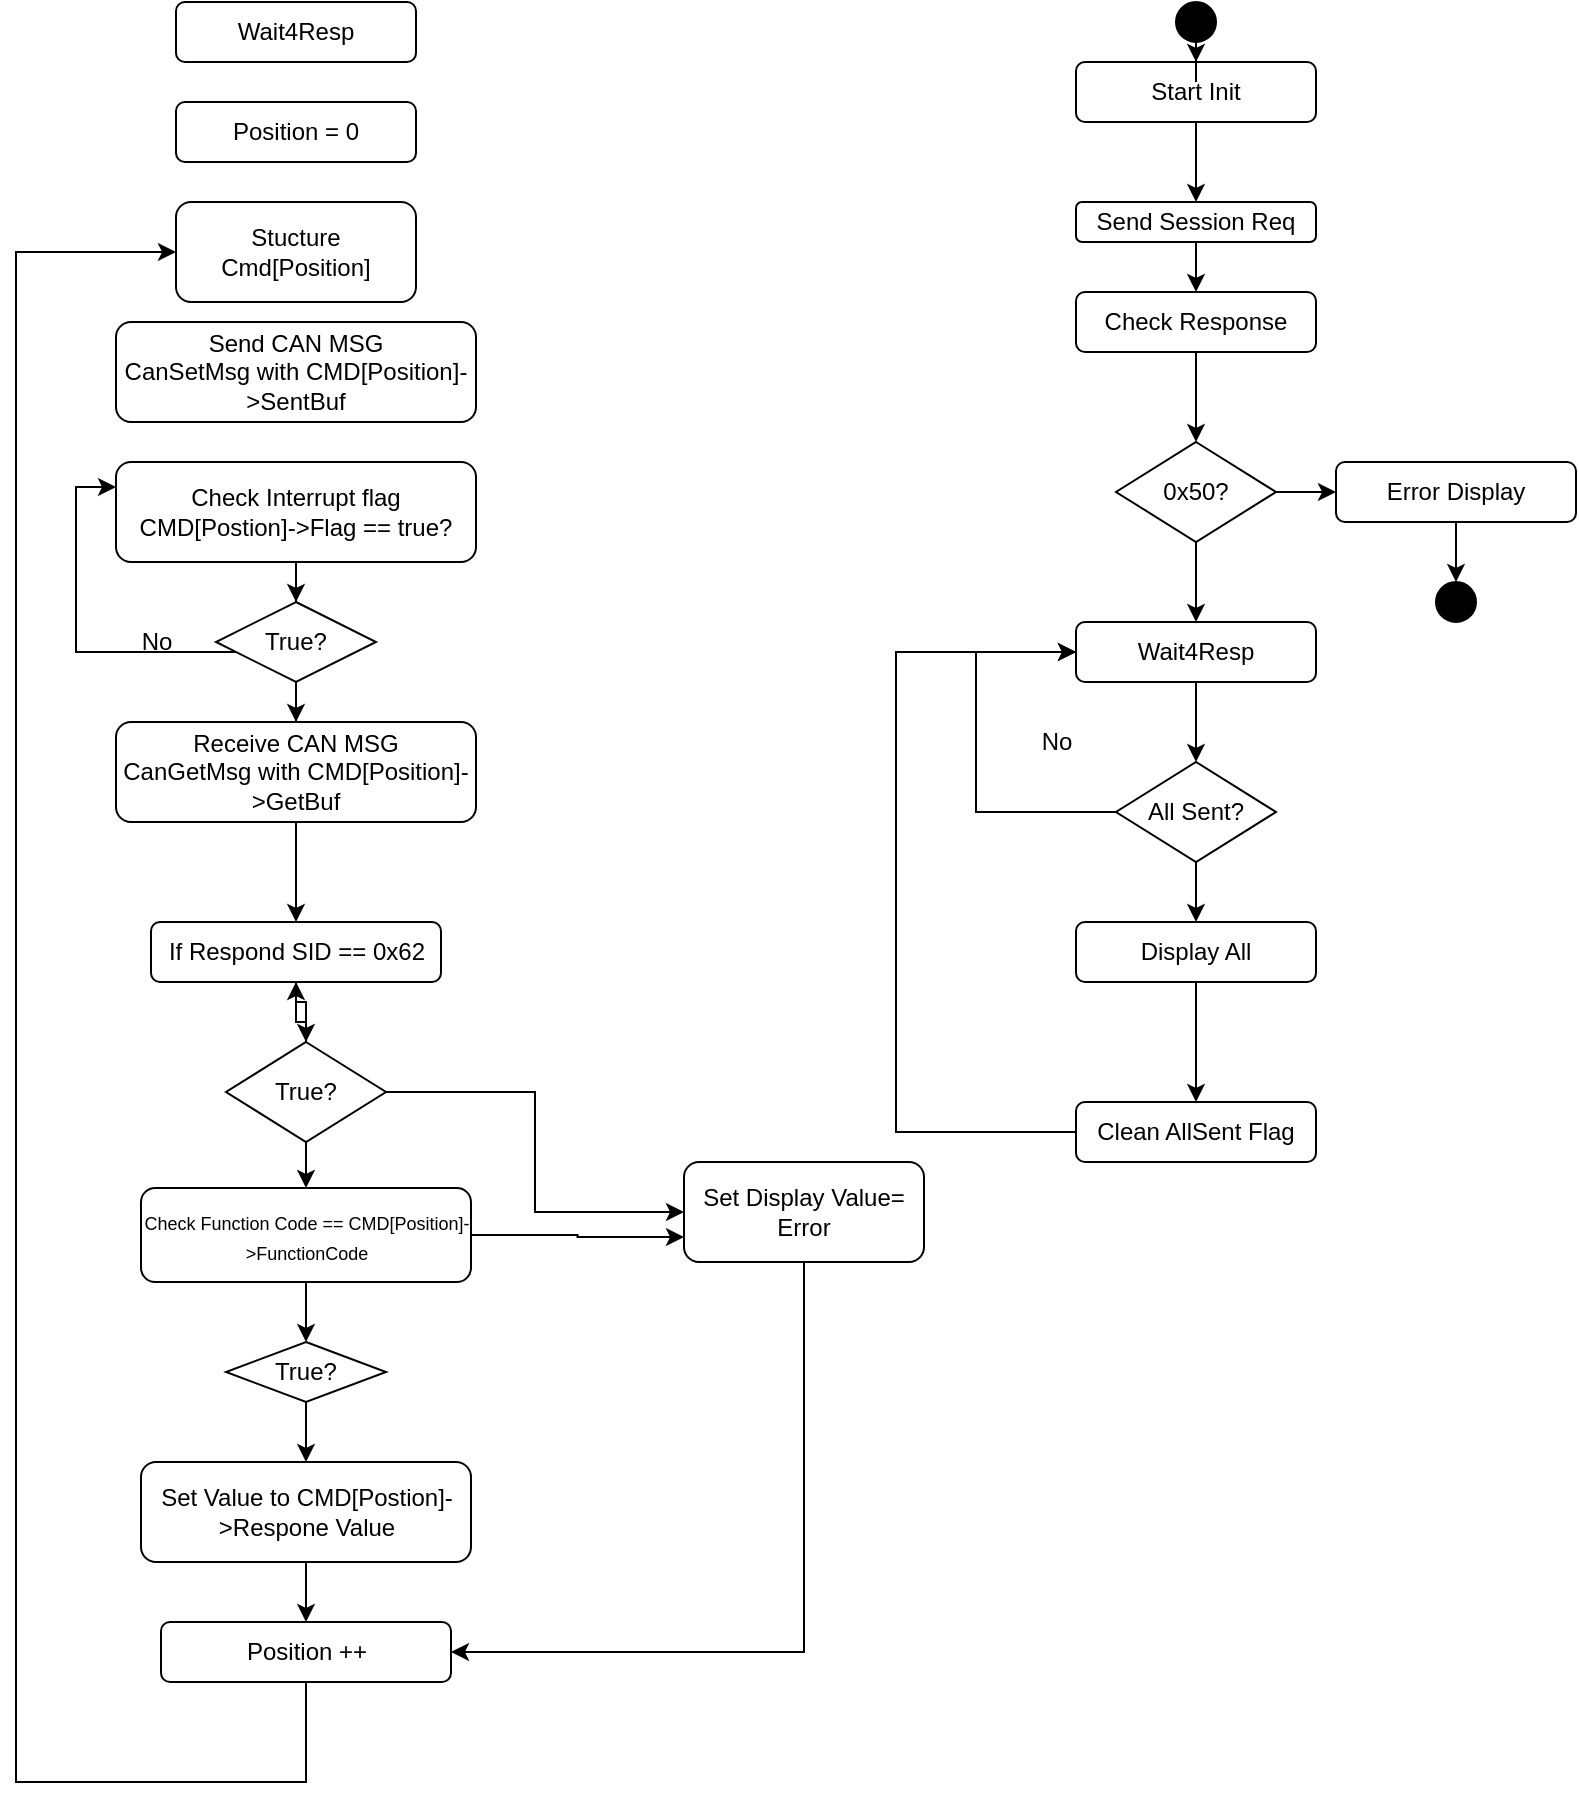 <mxfile version="14.2.7" type="github">
  <diagram id="C5RBs43oDa-KdzZeNtuy" name="Page-1">
    <mxGraphModel dx="946" dy="614" grid="1" gridSize="10" guides="1" tooltips="1" connect="1" arrows="1" fold="1" page="1" pageScale="1" pageWidth="827" pageHeight="1169" math="0" shadow="0">
      <root>
        <mxCell id="WIyWlLk6GJQsqaUBKTNV-0" />
        <mxCell id="WIyWlLk6GJQsqaUBKTNV-1" parent="WIyWlLk6GJQsqaUBKTNV-0" />
        <mxCell id="POMScIQi132-xRlTWO49-29" style="edgeStyle=orthogonalEdgeStyle;rounded=0;orthogonalLoop=1;jettySize=auto;html=1;" edge="1" parent="WIyWlLk6GJQsqaUBKTNV-1" source="POMScIQi132-xRlTWO49-4" target="POMScIQi132-xRlTWO49-8">
          <mxGeometry relative="1" as="geometry" />
        </mxCell>
        <mxCell id="POMScIQi132-xRlTWO49-4" value="Start Init" style="rounded=1;whiteSpace=wrap;html=1;" vertex="1" parent="WIyWlLk6GJQsqaUBKTNV-1">
          <mxGeometry x="550" y="120" width="120" height="30" as="geometry" />
        </mxCell>
        <mxCell id="POMScIQi132-xRlTWO49-28" style="edgeStyle=orthogonalEdgeStyle;rounded=0;orthogonalLoop=1;jettySize=auto;html=1;" edge="1" parent="WIyWlLk6GJQsqaUBKTNV-1" source="POMScIQi132-xRlTWO49-5" target="POMScIQi132-xRlTWO49-4">
          <mxGeometry relative="1" as="geometry" />
        </mxCell>
        <mxCell id="POMScIQi132-xRlTWO49-5" value="" style="ellipse;whiteSpace=wrap;html=1;aspect=fixed;fillColor=#000000;" vertex="1" parent="WIyWlLk6GJQsqaUBKTNV-1">
          <mxGeometry x="600" y="90" width="20" height="20" as="geometry" />
        </mxCell>
        <mxCell id="POMScIQi132-xRlTWO49-30" style="edgeStyle=orthogonalEdgeStyle;rounded=0;orthogonalLoop=1;jettySize=auto;html=1;" edge="1" parent="WIyWlLk6GJQsqaUBKTNV-1" source="POMScIQi132-xRlTWO49-8" target="POMScIQi132-xRlTWO49-9">
          <mxGeometry relative="1" as="geometry" />
        </mxCell>
        <mxCell id="POMScIQi132-xRlTWO49-8" value="Send Session Req" style="rounded=1;whiteSpace=wrap;html=1;" vertex="1" parent="WIyWlLk6GJQsqaUBKTNV-1">
          <mxGeometry x="550" y="190" width="120" height="20" as="geometry" />
        </mxCell>
        <mxCell id="POMScIQi132-xRlTWO49-31" style="edgeStyle=orthogonalEdgeStyle;rounded=0;orthogonalLoop=1;jettySize=auto;html=1;entryX=0.5;entryY=0;entryDx=0;entryDy=0;" edge="1" parent="WIyWlLk6GJQsqaUBKTNV-1" source="POMScIQi132-xRlTWO49-9" target="POMScIQi132-xRlTWO49-10">
          <mxGeometry relative="1" as="geometry" />
        </mxCell>
        <mxCell id="POMScIQi132-xRlTWO49-9" value="Check Response" style="rounded=1;whiteSpace=wrap;html=1;" vertex="1" parent="WIyWlLk6GJQsqaUBKTNV-1">
          <mxGeometry x="550" y="235" width="120" height="30" as="geometry" />
        </mxCell>
        <mxCell id="POMScIQi132-xRlTWO49-17" style="edgeStyle=orthogonalEdgeStyle;rounded=0;orthogonalLoop=1;jettySize=auto;html=1;entryX=0.5;entryY=0;entryDx=0;entryDy=0;" edge="1" parent="WIyWlLk6GJQsqaUBKTNV-1" source="POMScIQi132-xRlTWO49-10" target="POMScIQi132-xRlTWO49-13">
          <mxGeometry relative="1" as="geometry" />
        </mxCell>
        <mxCell id="POMScIQi132-xRlTWO49-19" style="edgeStyle=orthogonalEdgeStyle;rounded=0;orthogonalLoop=1;jettySize=auto;html=1;" edge="1" parent="WIyWlLk6GJQsqaUBKTNV-1" source="POMScIQi132-xRlTWO49-10" target="POMScIQi132-xRlTWO49-11">
          <mxGeometry relative="1" as="geometry" />
        </mxCell>
        <mxCell id="POMScIQi132-xRlTWO49-10" value="0x50?" style="rhombus;whiteSpace=wrap;html=1;fillColor=#FFFFFF;" vertex="1" parent="WIyWlLk6GJQsqaUBKTNV-1">
          <mxGeometry x="570" y="310" width="80" height="50" as="geometry" />
        </mxCell>
        <mxCell id="POMScIQi132-xRlTWO49-20" style="edgeStyle=orthogonalEdgeStyle;rounded=0;orthogonalLoop=1;jettySize=auto;html=1;entryX=0.5;entryY=0;entryDx=0;entryDy=0;" edge="1" parent="WIyWlLk6GJQsqaUBKTNV-1" source="POMScIQi132-xRlTWO49-11" target="POMScIQi132-xRlTWO49-12">
          <mxGeometry relative="1" as="geometry" />
        </mxCell>
        <mxCell id="POMScIQi132-xRlTWO49-11" value="Error Display" style="rounded=1;whiteSpace=wrap;html=1;" vertex="1" parent="WIyWlLk6GJQsqaUBKTNV-1">
          <mxGeometry x="680" y="320" width="120" height="30" as="geometry" />
        </mxCell>
        <mxCell id="POMScIQi132-xRlTWO49-12" value="" style="ellipse;whiteSpace=wrap;html=1;aspect=fixed;fillColor=#000000;" vertex="1" parent="WIyWlLk6GJQsqaUBKTNV-1">
          <mxGeometry x="730" y="380" width="20" height="20" as="geometry" />
        </mxCell>
        <mxCell id="POMScIQi132-xRlTWO49-16" style="edgeStyle=orthogonalEdgeStyle;rounded=0;orthogonalLoop=1;jettySize=auto;html=1;" edge="1" parent="WIyWlLk6GJQsqaUBKTNV-1" source="POMScIQi132-xRlTWO49-13" target="POMScIQi132-xRlTWO49-14">
          <mxGeometry relative="1" as="geometry" />
        </mxCell>
        <mxCell id="POMScIQi132-xRlTWO49-13" value="Wait4Resp" style="rounded=1;whiteSpace=wrap;html=1;" vertex="1" parent="WIyWlLk6GJQsqaUBKTNV-1">
          <mxGeometry x="550" y="400" width="120" height="30" as="geometry" />
        </mxCell>
        <mxCell id="POMScIQi132-xRlTWO49-15" style="edgeStyle=orthogonalEdgeStyle;rounded=0;orthogonalLoop=1;jettySize=auto;html=1;entryX=0;entryY=0.5;entryDx=0;entryDy=0;" edge="1" parent="WIyWlLk6GJQsqaUBKTNV-1" source="POMScIQi132-xRlTWO49-14" target="POMScIQi132-xRlTWO49-13">
          <mxGeometry relative="1" as="geometry">
            <mxPoint x="520" y="410" as="targetPoint" />
            <Array as="points">
              <mxPoint x="500" y="495" />
              <mxPoint x="500" y="415" />
            </Array>
          </mxGeometry>
        </mxCell>
        <mxCell id="POMScIQi132-xRlTWO49-25" style="edgeStyle=orthogonalEdgeStyle;rounded=0;orthogonalLoop=1;jettySize=auto;html=1;entryX=0.5;entryY=0;entryDx=0;entryDy=0;" edge="1" parent="WIyWlLk6GJQsqaUBKTNV-1" source="POMScIQi132-xRlTWO49-14" target="POMScIQi132-xRlTWO49-22">
          <mxGeometry relative="1" as="geometry" />
        </mxCell>
        <mxCell id="POMScIQi132-xRlTWO49-14" value="All Sent?" style="rhombus;whiteSpace=wrap;html=1;fillColor=#FFFFFF;" vertex="1" parent="WIyWlLk6GJQsqaUBKTNV-1">
          <mxGeometry x="570" y="470" width="80" height="50" as="geometry" />
        </mxCell>
        <mxCell id="POMScIQi132-xRlTWO49-18" value="No" style="text;html=1;align=center;verticalAlign=middle;resizable=0;points=[];autosize=1;" vertex="1" parent="WIyWlLk6GJQsqaUBKTNV-1">
          <mxGeometry x="525" y="450" width="30" height="20" as="geometry" />
        </mxCell>
        <mxCell id="POMScIQi132-xRlTWO49-26" style="edgeStyle=orthogonalEdgeStyle;rounded=0;orthogonalLoop=1;jettySize=auto;html=1;" edge="1" parent="WIyWlLk6GJQsqaUBKTNV-1" source="POMScIQi132-xRlTWO49-22" target="POMScIQi132-xRlTWO49-23">
          <mxGeometry relative="1" as="geometry" />
        </mxCell>
        <mxCell id="POMScIQi132-xRlTWO49-22" value="Display All" style="rounded=1;whiteSpace=wrap;html=1;" vertex="1" parent="WIyWlLk6GJQsqaUBKTNV-1">
          <mxGeometry x="550" y="550" width="120" height="30" as="geometry" />
        </mxCell>
        <mxCell id="POMScIQi132-xRlTWO49-24" style="edgeStyle=orthogonalEdgeStyle;rounded=0;orthogonalLoop=1;jettySize=auto;html=1;" edge="1" parent="WIyWlLk6GJQsqaUBKTNV-1" source="POMScIQi132-xRlTWO49-23" target="POMScIQi132-xRlTWO49-13">
          <mxGeometry relative="1" as="geometry">
            <Array as="points">
              <mxPoint x="460" y="655" />
              <mxPoint x="460" y="415" />
            </Array>
          </mxGeometry>
        </mxCell>
        <mxCell id="POMScIQi132-xRlTWO49-23" value="Clean AllSent Flag" style="rounded=1;whiteSpace=wrap;html=1;" vertex="1" parent="WIyWlLk6GJQsqaUBKTNV-1">
          <mxGeometry x="550" y="640" width="120" height="30" as="geometry" />
        </mxCell>
        <mxCell id="POMScIQi132-xRlTWO49-27" value="Wait4Resp" style="rounded=1;whiteSpace=wrap;html=1;" vertex="1" parent="WIyWlLk6GJQsqaUBKTNV-1">
          <mxGeometry x="100" y="90" width="120" height="30" as="geometry" />
        </mxCell>
        <mxCell id="POMScIQi132-xRlTWO49-32" value="Position = 0" style="rounded=1;whiteSpace=wrap;html=1;fillColor=#FFFFFF;" vertex="1" parent="WIyWlLk6GJQsqaUBKTNV-1">
          <mxGeometry x="100" y="140" width="120" height="30" as="geometry" />
        </mxCell>
        <mxCell id="POMScIQi132-xRlTWO49-33" value="Stucture Cmd[Position]" style="rounded=1;whiteSpace=wrap;html=1;fillColor=#FFFFFF;" vertex="1" parent="WIyWlLk6GJQsqaUBKTNV-1">
          <mxGeometry x="100" y="190" width="120" height="50" as="geometry" />
        </mxCell>
        <mxCell id="POMScIQi132-xRlTWO49-34" value="Send CAN MSG&lt;br&gt;CanSetMsg with CMD[Position]-&amp;gt;SentBuf" style="rounded=1;whiteSpace=wrap;html=1;fillColor=#FFFFFF;" vertex="1" parent="WIyWlLk6GJQsqaUBKTNV-1">
          <mxGeometry x="70" y="250" width="180" height="50" as="geometry" />
        </mxCell>
        <mxCell id="POMScIQi132-xRlTWO49-38" style="edgeStyle=orthogonalEdgeStyle;rounded=0;orthogonalLoop=1;jettySize=auto;html=1;entryX=0.5;entryY=0;entryDx=0;entryDy=0;" edge="1" parent="WIyWlLk6GJQsqaUBKTNV-1" source="POMScIQi132-xRlTWO49-36" target="POMScIQi132-xRlTWO49-37">
          <mxGeometry relative="1" as="geometry" />
        </mxCell>
        <mxCell id="POMScIQi132-xRlTWO49-36" value="Check Interrupt flag&lt;br&gt;CMD[Postion]-&amp;gt;Flag == true?" style="rounded=1;whiteSpace=wrap;html=1;fillColor=#FFFFFF;" vertex="1" parent="WIyWlLk6GJQsqaUBKTNV-1">
          <mxGeometry x="70" y="320" width="180" height="50" as="geometry" />
        </mxCell>
        <mxCell id="POMScIQi132-xRlTWO49-39" style="edgeStyle=orthogonalEdgeStyle;rounded=0;orthogonalLoop=1;jettySize=auto;html=1;entryX=0;entryY=0.25;entryDx=0;entryDy=0;" edge="1" parent="WIyWlLk6GJQsqaUBKTNV-1" source="POMScIQi132-xRlTWO49-37" target="POMScIQi132-xRlTWO49-36">
          <mxGeometry relative="1" as="geometry">
            <Array as="points">
              <mxPoint x="50" y="415" />
              <mxPoint x="50" y="333" />
            </Array>
          </mxGeometry>
        </mxCell>
        <mxCell id="POMScIQi132-xRlTWO49-51" style="edgeStyle=orthogonalEdgeStyle;rounded=0;orthogonalLoop=1;jettySize=auto;html=1;" edge="1" parent="WIyWlLk6GJQsqaUBKTNV-1" source="POMScIQi132-xRlTWO49-37" target="POMScIQi132-xRlTWO49-41">
          <mxGeometry relative="1" as="geometry" />
        </mxCell>
        <mxCell id="POMScIQi132-xRlTWO49-37" value="True?" style="rhombus;whiteSpace=wrap;html=1;fillColor=#FFFFFF;" vertex="1" parent="WIyWlLk6GJQsqaUBKTNV-1">
          <mxGeometry x="120" y="390" width="80" height="40" as="geometry" />
        </mxCell>
        <mxCell id="POMScIQi132-xRlTWO49-40" value="No" style="text;html=1;align=center;verticalAlign=middle;resizable=0;points=[];autosize=1;" vertex="1" parent="WIyWlLk6GJQsqaUBKTNV-1">
          <mxGeometry x="75" y="400" width="30" height="20" as="geometry" />
        </mxCell>
        <mxCell id="POMScIQi132-xRlTWO49-52" style="edgeStyle=orthogonalEdgeStyle;rounded=0;orthogonalLoop=1;jettySize=auto;html=1;" edge="1" parent="WIyWlLk6GJQsqaUBKTNV-1" source="POMScIQi132-xRlTWO49-41" target="POMScIQi132-xRlTWO49-43">
          <mxGeometry relative="1" as="geometry" />
        </mxCell>
        <mxCell id="POMScIQi132-xRlTWO49-41" value="Receive CAN MSG&lt;br&gt;CanGetMsg with CMD[Position]-&amp;gt;GetBuf" style="rounded=1;whiteSpace=wrap;html=1;fillColor=#FFFFFF;" vertex="1" parent="WIyWlLk6GJQsqaUBKTNV-1">
          <mxGeometry x="70" y="450" width="180" height="50" as="geometry" />
        </mxCell>
        <mxCell id="POMScIQi132-xRlTWO49-53" style="edgeStyle=orthogonalEdgeStyle;rounded=0;orthogonalLoop=1;jettySize=auto;html=1;" edge="1" parent="WIyWlLk6GJQsqaUBKTNV-1" source="POMScIQi132-xRlTWO49-43" target="POMScIQi132-xRlTWO49-44">
          <mxGeometry relative="1" as="geometry" />
        </mxCell>
        <mxCell id="POMScIQi132-xRlTWO49-43" value="If Respond SID == 0x62" style="rounded=1;whiteSpace=wrap;html=1;fillColor=#FFFFFF;" vertex="1" parent="WIyWlLk6GJQsqaUBKTNV-1">
          <mxGeometry x="87.5" y="550" width="145" height="30" as="geometry" />
        </mxCell>
        <mxCell id="POMScIQi132-xRlTWO49-47" style="edgeStyle=orthogonalEdgeStyle;rounded=0;orthogonalLoop=1;jettySize=auto;html=1;entryX=0;entryY=0.5;entryDx=0;entryDy=0;" edge="1" parent="WIyWlLk6GJQsqaUBKTNV-1" source="POMScIQi132-xRlTWO49-44" target="POMScIQi132-xRlTWO49-45">
          <mxGeometry relative="1" as="geometry" />
        </mxCell>
        <mxCell id="POMScIQi132-xRlTWO49-54" style="edgeStyle=orthogonalEdgeStyle;rounded=0;orthogonalLoop=1;jettySize=auto;html=1;" edge="1" parent="WIyWlLk6GJQsqaUBKTNV-1" source="POMScIQi132-xRlTWO49-44" target="POMScIQi132-xRlTWO49-46">
          <mxGeometry relative="1" as="geometry" />
        </mxCell>
        <mxCell id="POMScIQi132-xRlTWO49-57" value="" style="edgeStyle=orthogonalEdgeStyle;rounded=0;orthogonalLoop=1;jettySize=auto;html=1;" edge="1" parent="WIyWlLk6GJQsqaUBKTNV-1" source="POMScIQi132-xRlTWO49-44" target="POMScIQi132-xRlTWO49-43">
          <mxGeometry relative="1" as="geometry" />
        </mxCell>
        <mxCell id="POMScIQi132-xRlTWO49-44" value="True?" style="rhombus;whiteSpace=wrap;html=1;fillColor=#FFFFFF;" vertex="1" parent="WIyWlLk6GJQsqaUBKTNV-1">
          <mxGeometry x="125" y="610" width="80" height="50" as="geometry" />
        </mxCell>
        <mxCell id="POMScIQi132-xRlTWO49-61" style="edgeStyle=orthogonalEdgeStyle;rounded=0;orthogonalLoop=1;jettySize=auto;html=1;entryX=1;entryY=0.5;entryDx=0;entryDy=0;" edge="1" parent="WIyWlLk6GJQsqaUBKTNV-1" source="POMScIQi132-xRlTWO49-45" target="POMScIQi132-xRlTWO49-58">
          <mxGeometry relative="1" as="geometry">
            <Array as="points">
              <mxPoint x="414" y="915" />
            </Array>
          </mxGeometry>
        </mxCell>
        <mxCell id="POMScIQi132-xRlTWO49-45" value="Set Display Value= Error" style="rounded=1;whiteSpace=wrap;html=1;fillColor=#FFFFFF;" vertex="1" parent="WIyWlLk6GJQsqaUBKTNV-1">
          <mxGeometry x="354" y="670" width="120" height="50" as="geometry" />
        </mxCell>
        <mxCell id="POMScIQi132-xRlTWO49-49" style="edgeStyle=orthogonalEdgeStyle;rounded=0;orthogonalLoop=1;jettySize=auto;html=1;entryX=0;entryY=0.75;entryDx=0;entryDy=0;" edge="1" parent="WIyWlLk6GJQsqaUBKTNV-1" source="POMScIQi132-xRlTWO49-46" target="POMScIQi132-xRlTWO49-45">
          <mxGeometry relative="1" as="geometry" />
        </mxCell>
        <mxCell id="POMScIQi132-xRlTWO49-55" style="edgeStyle=orthogonalEdgeStyle;rounded=0;orthogonalLoop=1;jettySize=auto;html=1;entryX=0.5;entryY=0;entryDx=0;entryDy=0;" edge="1" parent="WIyWlLk6GJQsqaUBKTNV-1" source="POMScIQi132-xRlTWO49-46" target="POMScIQi132-xRlTWO49-48">
          <mxGeometry relative="1" as="geometry" />
        </mxCell>
        <mxCell id="POMScIQi132-xRlTWO49-46" value="&lt;font style=&quot;font-size: 9px&quot;&gt;Check Function Code == CMD[Position]-&amp;gt;FunctionCode&lt;/font&gt;" style="rounded=1;whiteSpace=wrap;html=1;fillColor=#FFFFFF;" vertex="1" parent="WIyWlLk6GJQsqaUBKTNV-1">
          <mxGeometry x="82.5" y="683" width="165" height="47" as="geometry" />
        </mxCell>
        <mxCell id="POMScIQi132-xRlTWO49-56" style="edgeStyle=orthogonalEdgeStyle;rounded=0;orthogonalLoop=1;jettySize=auto;html=1;entryX=0.5;entryY=0;entryDx=0;entryDy=0;" edge="1" parent="WIyWlLk6GJQsqaUBKTNV-1" source="POMScIQi132-xRlTWO49-48" target="POMScIQi132-xRlTWO49-50">
          <mxGeometry relative="1" as="geometry" />
        </mxCell>
        <mxCell id="POMScIQi132-xRlTWO49-48" value="True?" style="rhombus;whiteSpace=wrap;html=1;fillColor=#FFFFFF;" vertex="1" parent="WIyWlLk6GJQsqaUBKTNV-1">
          <mxGeometry x="125" y="760" width="80" height="30" as="geometry" />
        </mxCell>
        <mxCell id="POMScIQi132-xRlTWO49-59" style="edgeStyle=orthogonalEdgeStyle;rounded=0;orthogonalLoop=1;jettySize=auto;html=1;entryX=0.5;entryY=0;entryDx=0;entryDy=0;" edge="1" parent="WIyWlLk6GJQsqaUBKTNV-1" source="POMScIQi132-xRlTWO49-50" target="POMScIQi132-xRlTWO49-58">
          <mxGeometry relative="1" as="geometry" />
        </mxCell>
        <mxCell id="POMScIQi132-xRlTWO49-50" value="Set Value to CMD[Postion]-&amp;gt;Respone Value" style="rounded=1;whiteSpace=wrap;html=1;fillColor=#FFFFFF;" vertex="1" parent="WIyWlLk6GJQsqaUBKTNV-1">
          <mxGeometry x="82.5" y="820" width="165" height="50" as="geometry" />
        </mxCell>
        <mxCell id="POMScIQi132-xRlTWO49-60" style="edgeStyle=orthogonalEdgeStyle;rounded=0;orthogonalLoop=1;jettySize=auto;html=1;entryX=0;entryY=0.5;entryDx=0;entryDy=0;exitX=0.5;exitY=1;exitDx=0;exitDy=0;" edge="1" parent="WIyWlLk6GJQsqaUBKTNV-1" source="POMScIQi132-xRlTWO49-58" target="POMScIQi132-xRlTWO49-33">
          <mxGeometry relative="1" as="geometry">
            <mxPoint x="20" y="260" as="targetPoint" />
            <Array as="points">
              <mxPoint x="165" y="980" />
              <mxPoint x="20" y="980" />
              <mxPoint x="20" y="215" />
            </Array>
          </mxGeometry>
        </mxCell>
        <mxCell id="POMScIQi132-xRlTWO49-58" value="Position ++" style="rounded=1;whiteSpace=wrap;html=1;fillColor=#FFFFFF;" vertex="1" parent="WIyWlLk6GJQsqaUBKTNV-1">
          <mxGeometry x="92.5" y="900" width="145" height="30" as="geometry" />
        </mxCell>
      </root>
    </mxGraphModel>
  </diagram>
</mxfile>
